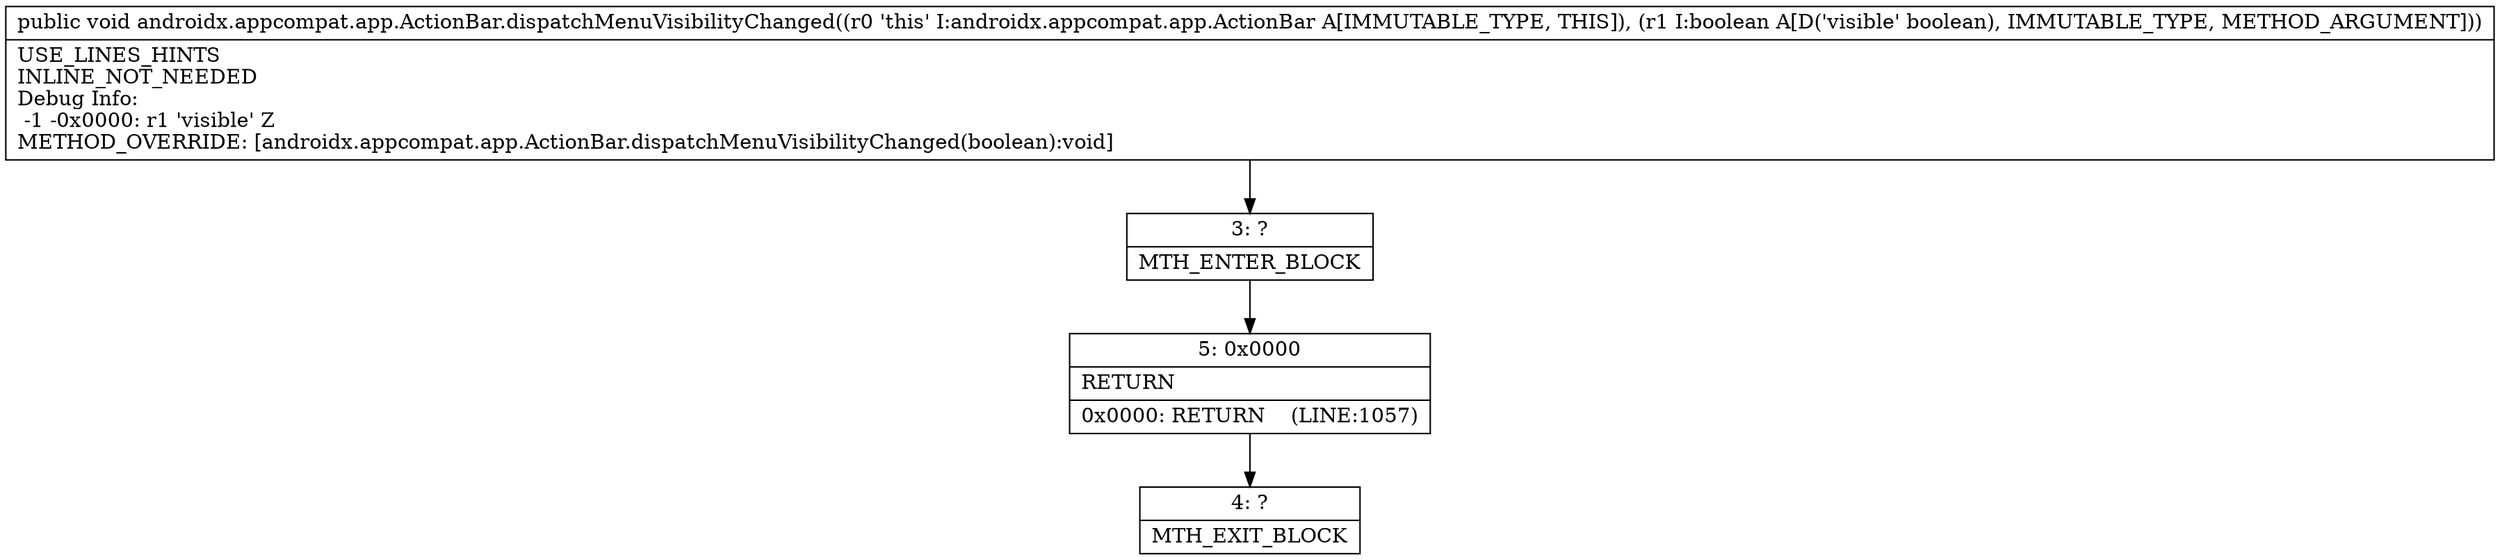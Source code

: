 digraph "CFG forandroidx.appcompat.app.ActionBar.dispatchMenuVisibilityChanged(Z)V" {
Node_3 [shape=record,label="{3\:\ ?|MTH_ENTER_BLOCK\l}"];
Node_5 [shape=record,label="{5\:\ 0x0000|RETURN\l|0x0000: RETURN    (LINE:1057)\l}"];
Node_4 [shape=record,label="{4\:\ ?|MTH_EXIT_BLOCK\l}"];
MethodNode[shape=record,label="{public void androidx.appcompat.app.ActionBar.dispatchMenuVisibilityChanged((r0 'this' I:androidx.appcompat.app.ActionBar A[IMMUTABLE_TYPE, THIS]), (r1 I:boolean A[D('visible' boolean), IMMUTABLE_TYPE, METHOD_ARGUMENT]))  | USE_LINES_HINTS\lINLINE_NOT_NEEDED\lDebug Info:\l  \-1 \-0x0000: r1 'visible' Z\lMETHOD_OVERRIDE: [androidx.appcompat.app.ActionBar.dispatchMenuVisibilityChanged(boolean):void]\l}"];
MethodNode -> Node_3;Node_3 -> Node_5;
Node_5 -> Node_4;
}

